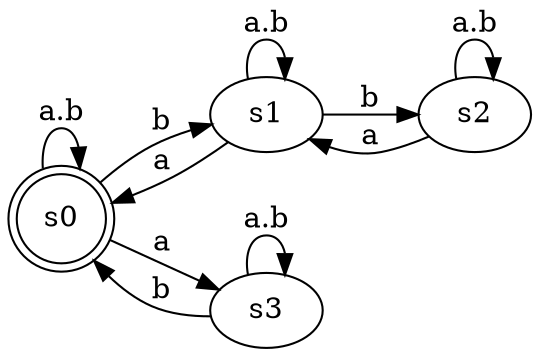 digraph BoundedCausality { 
  rankdir="LR"
  s0 [ shape="doublecircle" ]
  s2->s1 [
    label= "a"
  ] ;
  s1->s2 [
    label= "b"
  ] ;
  s2->s2 [
    label= "a.b"
  ] ;
  s1->s0 [
    label= "a"
  ] ;
  s0->s1 [
    label= "b"
  ] ;
  s1->s1 [
    label= "a.b"
  ] ;
  s0->s3 [
    label= "a"
  ] ;
  s3->s0 [
    label= "b"
  ] ;
  s0->s0 [
    label= "a.b"
  ] ;
  s3->s3 [
    label= "a.b"
  ] ;
}

